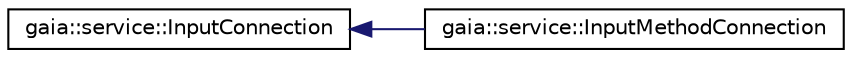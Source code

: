 digraph G
{
  edge [fontname="Helvetica",fontsize="10",labelfontname="Helvetica",labelfontsize="10"];
  node [fontname="Helvetica",fontsize="10",shape=record];
  rankdir=LR;
  Node1 [label="gaia::service::InputConnection",height=0.2,width=0.4,color="black", fillcolor="white", style="filled",URL="$dd/d17/classgaia_1_1service_1_1_input_connection.html",tooltip="The InputConnection is the abstact communication interface from an InputMethod back to the applicatio..."];
  Node1 -> Node2 [dir=back,color="midnightblue",fontsize="10",style="solid",fontname="Helvetica"];
  Node2 [label="gaia::service::InputMethodConnection",height=0.2,width=0.4,color="black", fillcolor="white", style="filled",URL="$df/da2/classgaia_1_1service_1_1_input_method_connection.html",tooltip="The InputMethodConnection is the communication channel from an InputMethod back to the application th..."];
}
